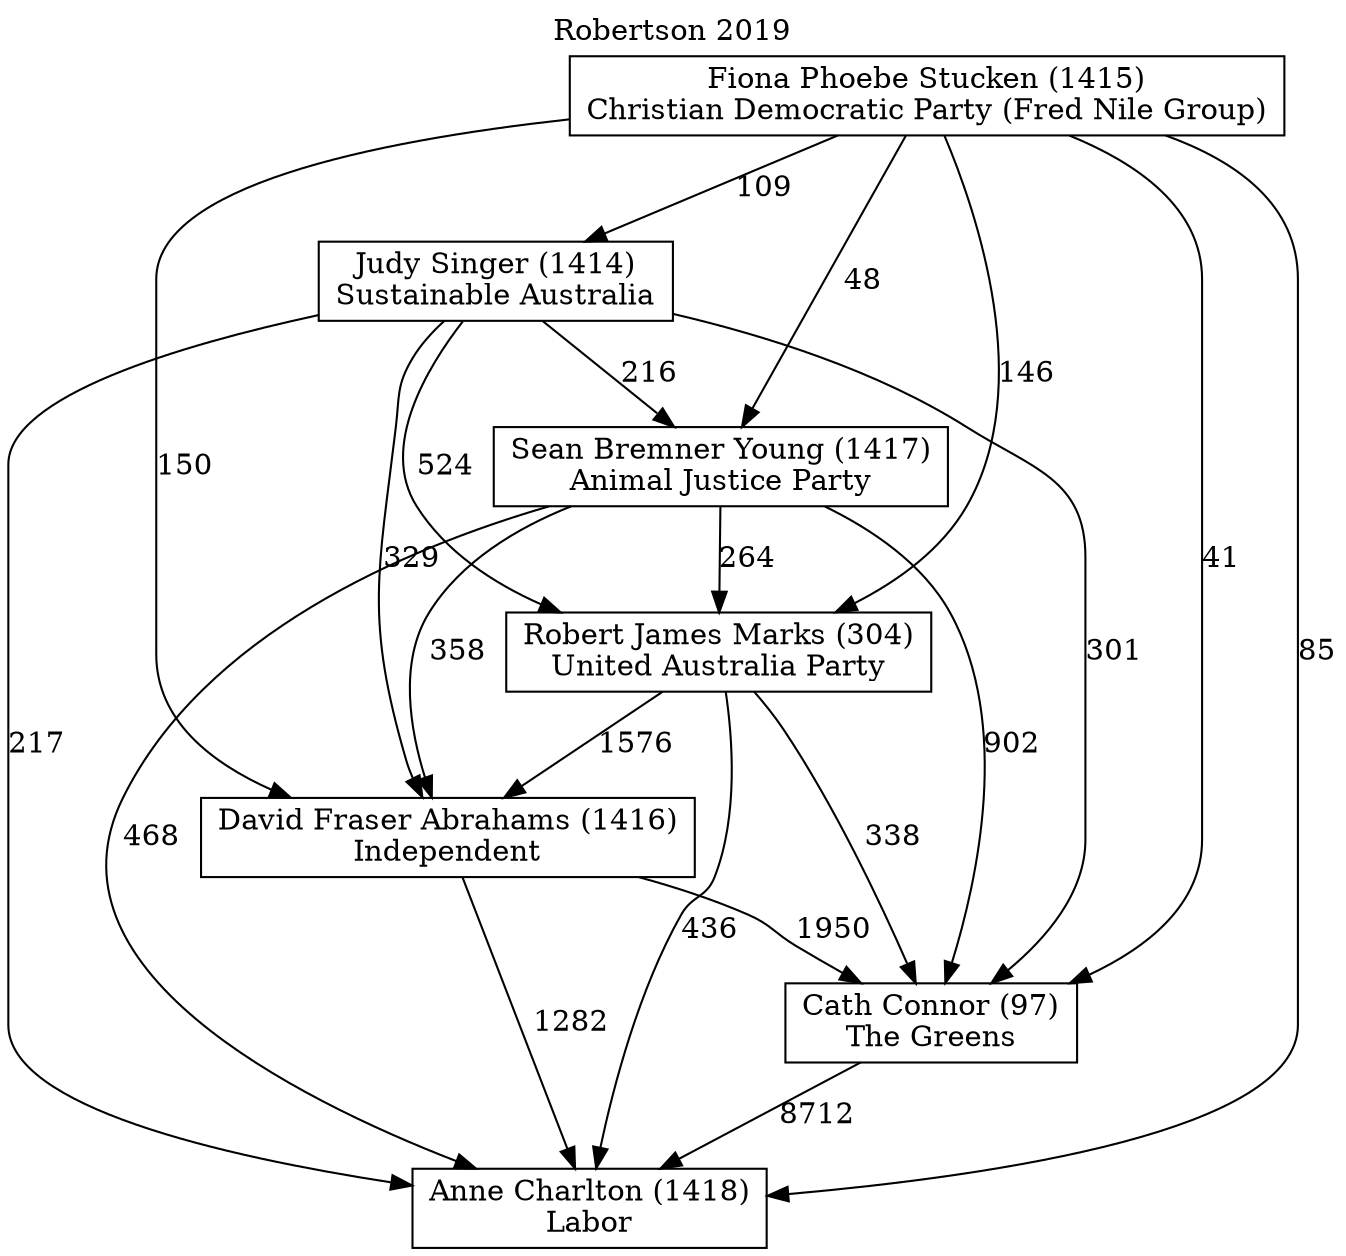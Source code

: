 // House preference flow
digraph "Anne Charlton (1418)_Robertson_2019" {
	graph [label="Robertson 2019" labelloc=t mclimit=10]
	node [shape=box]
	"Anne Charlton (1418)" [label="Anne Charlton (1418)
Labor"]
	"Cath Connor (97)" [label="Cath Connor (97)
The Greens"]
	"David Fraser Abrahams (1416)" [label="David Fraser Abrahams (1416)
Independent"]
	"Fiona Phoebe Stucken (1415)" [label="Fiona Phoebe Stucken (1415)
Christian Democratic Party (Fred Nile Group)"]
	"Judy Singer (1414)" [label="Judy Singer (1414)
Sustainable Australia"]
	"Robert James Marks (304)" [label="Robert James Marks (304)
United Australia Party"]
	"Sean Bremner Young (1417)" [label="Sean Bremner Young (1417)
Animal Justice Party"]
	"Cath Connor (97)" -> "Anne Charlton (1418)" [label=8712]
	"David Fraser Abrahams (1416)" -> "Anne Charlton (1418)" [label=1282]
	"David Fraser Abrahams (1416)" -> "Cath Connor (97)" [label=1950]
	"Fiona Phoebe Stucken (1415)" -> "Anne Charlton (1418)" [label=85]
	"Fiona Phoebe Stucken (1415)" -> "Cath Connor (97)" [label=41]
	"Fiona Phoebe Stucken (1415)" -> "David Fraser Abrahams (1416)" [label=150]
	"Fiona Phoebe Stucken (1415)" -> "Judy Singer (1414)" [label=109]
	"Fiona Phoebe Stucken (1415)" -> "Robert James Marks (304)" [label=146]
	"Fiona Phoebe Stucken (1415)" -> "Sean Bremner Young (1417)" [label=48]
	"Judy Singer (1414)" -> "Anne Charlton (1418)" [label=217]
	"Judy Singer (1414)" -> "Cath Connor (97)" [label=301]
	"Judy Singer (1414)" -> "David Fraser Abrahams (1416)" [label=329]
	"Judy Singer (1414)" -> "Robert James Marks (304)" [label=524]
	"Judy Singer (1414)" -> "Sean Bremner Young (1417)" [label=216]
	"Robert James Marks (304)" -> "Anne Charlton (1418)" [label=436]
	"Robert James Marks (304)" -> "Cath Connor (97)" [label=338]
	"Robert James Marks (304)" -> "David Fraser Abrahams (1416)" [label=1576]
	"Sean Bremner Young (1417)" -> "Anne Charlton (1418)" [label=468]
	"Sean Bremner Young (1417)" -> "Cath Connor (97)" [label=902]
	"Sean Bremner Young (1417)" -> "David Fraser Abrahams (1416)" [label=358]
	"Sean Bremner Young (1417)" -> "Robert James Marks (304)" [label=264]
}
